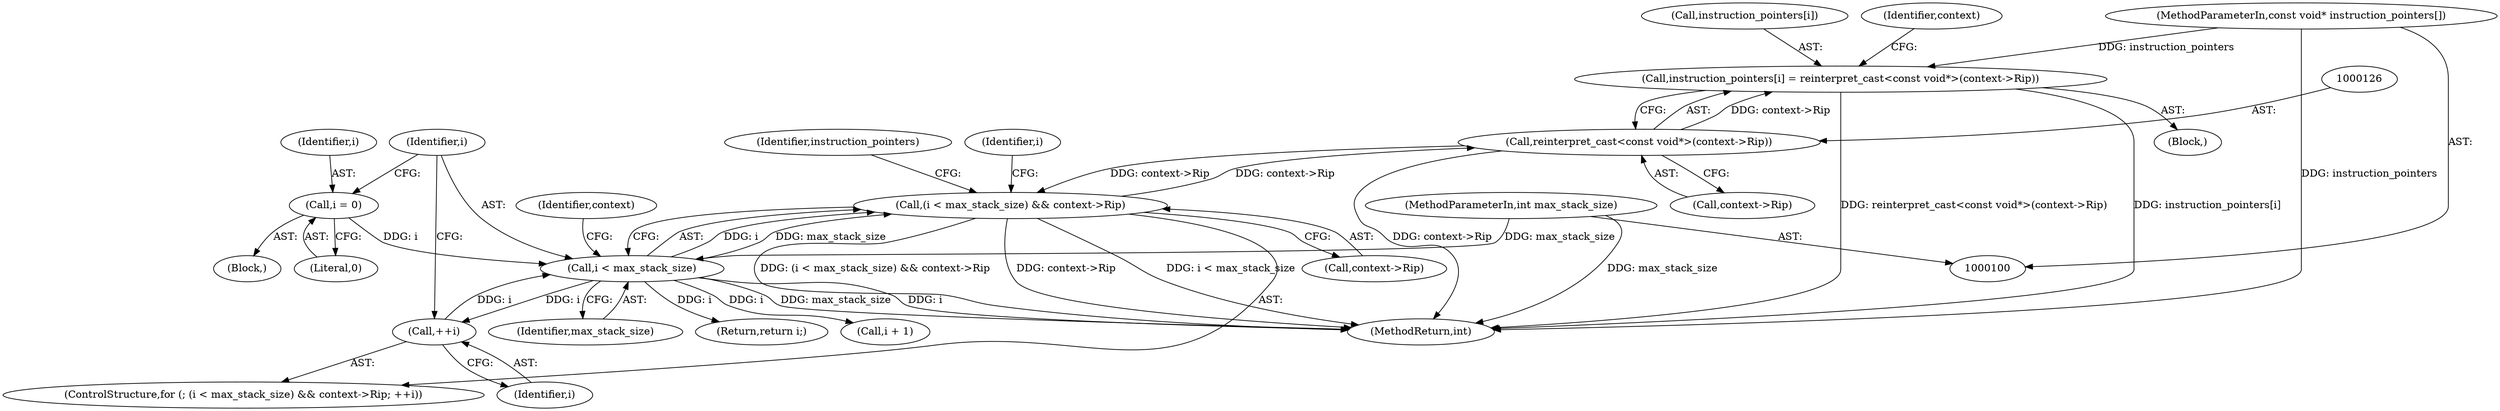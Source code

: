 digraph "1_Chrome_0fb75f1e468fe9054be3b3d3d5b9bf9a66e4199d_0@array" {
"1000121" [label="(Call,instruction_pointers[i] = reinterpret_cast<const void*>(context->Rip))"];
"1000125" [label="(Call,reinterpret_cast<const void*>(context->Rip))"];
"1000111" [label="(Call,(i < max_stack_size) && context->Rip)"];
"1000112" [label="(Call,i < max_stack_size)"];
"1000107" [label="(Call,i = 0)"];
"1000118" [label="(Call,++i)"];
"1000102" [label="(MethodParameterIn,int max_stack_size)"];
"1000103" [label="(MethodParameterIn,const void* instruction_pointers[])"];
"1000125" [label="(Call,reinterpret_cast<const void*>(context->Rip))"];
"1000138" [label="(Return,return i;)"];
"1000105" [label="(Block,)"];
"1000122" [label="(Call,instruction_pointers[i])"];
"1000123" [label="(Identifier,instruction_pointers)"];
"1000127" [label="(Call,context->Rip)"];
"1000112" [label="(Call,i < max_stack_size)"];
"1000114" [label="(Identifier,max_stack_size)"];
"1000103" [label="(MethodParameterIn,const void* instruction_pointers[])"];
"1000110" [label="(ControlStructure,for (; (i < max_stack_size) && context->Rip; ++i))"];
"1000109" [label="(Literal,0)"];
"1000119" [label="(Identifier,i)"];
"1000113" [label="(Identifier,i)"];
"1000107" [label="(Call,i = 0)"];
"1000120" [label="(Block,)"];
"1000108" [label="(Identifier,i)"];
"1000140" [label="(MethodReturn,int)"];
"1000121" [label="(Call,instruction_pointers[i] = reinterpret_cast<const void*>(context->Rip))"];
"1000115" [label="(Call,context->Rip)"];
"1000116" [label="(Identifier,context)"];
"1000133" [label="(Identifier,context)"];
"1000139" [label="(Identifier,i)"];
"1000102" [label="(MethodParameterIn,int max_stack_size)"];
"1000111" [label="(Call,(i < max_stack_size) && context->Rip)"];
"1000118" [label="(Call,++i)"];
"1000135" [label="(Call,i + 1)"];
"1000121" -> "1000120"  [label="AST: "];
"1000121" -> "1000125"  [label="CFG: "];
"1000122" -> "1000121"  [label="AST: "];
"1000125" -> "1000121"  [label="AST: "];
"1000133" -> "1000121"  [label="CFG: "];
"1000121" -> "1000140"  [label="DDG: reinterpret_cast<const void*>(context->Rip)"];
"1000121" -> "1000140"  [label="DDG: instruction_pointers[i]"];
"1000125" -> "1000121"  [label="DDG: context->Rip"];
"1000103" -> "1000121"  [label="DDG: instruction_pointers"];
"1000125" -> "1000127"  [label="CFG: "];
"1000126" -> "1000125"  [label="AST: "];
"1000127" -> "1000125"  [label="AST: "];
"1000125" -> "1000140"  [label="DDG: context->Rip"];
"1000125" -> "1000111"  [label="DDG: context->Rip"];
"1000111" -> "1000125"  [label="DDG: context->Rip"];
"1000111" -> "1000110"  [label="AST: "];
"1000111" -> "1000112"  [label="CFG: "];
"1000111" -> "1000115"  [label="CFG: "];
"1000112" -> "1000111"  [label="AST: "];
"1000115" -> "1000111"  [label="AST: "];
"1000123" -> "1000111"  [label="CFG: "];
"1000139" -> "1000111"  [label="CFG: "];
"1000111" -> "1000140"  [label="DDG: (i < max_stack_size) && context->Rip"];
"1000111" -> "1000140"  [label="DDG: context->Rip"];
"1000111" -> "1000140"  [label="DDG: i < max_stack_size"];
"1000112" -> "1000111"  [label="DDG: i"];
"1000112" -> "1000111"  [label="DDG: max_stack_size"];
"1000112" -> "1000114"  [label="CFG: "];
"1000113" -> "1000112"  [label="AST: "];
"1000114" -> "1000112"  [label="AST: "];
"1000116" -> "1000112"  [label="CFG: "];
"1000112" -> "1000140"  [label="DDG: max_stack_size"];
"1000112" -> "1000140"  [label="DDG: i"];
"1000107" -> "1000112"  [label="DDG: i"];
"1000118" -> "1000112"  [label="DDG: i"];
"1000102" -> "1000112"  [label="DDG: max_stack_size"];
"1000112" -> "1000118"  [label="DDG: i"];
"1000112" -> "1000135"  [label="DDG: i"];
"1000112" -> "1000138"  [label="DDG: i"];
"1000107" -> "1000105"  [label="AST: "];
"1000107" -> "1000109"  [label="CFG: "];
"1000108" -> "1000107"  [label="AST: "];
"1000109" -> "1000107"  [label="AST: "];
"1000113" -> "1000107"  [label="CFG: "];
"1000118" -> "1000110"  [label="AST: "];
"1000118" -> "1000119"  [label="CFG: "];
"1000119" -> "1000118"  [label="AST: "];
"1000113" -> "1000118"  [label="CFG: "];
"1000102" -> "1000100"  [label="AST: "];
"1000102" -> "1000140"  [label="DDG: max_stack_size"];
"1000103" -> "1000100"  [label="AST: "];
"1000103" -> "1000140"  [label="DDG: instruction_pointers"];
}
